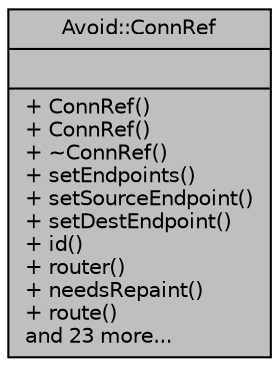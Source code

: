 digraph "Avoid::ConnRef"
{
  edge [fontname="Helvetica",fontsize="10",labelfontname="Helvetica",labelfontsize="10"];
  node [fontname="Helvetica",fontsize="10",shape=record];
  Node1 [label="{Avoid::ConnRef\n||+ ConnRef()\l+ ConnRef()\l+ ~ConnRef()\l+ setEndpoints()\l+ setSourceEndpoint()\l+ setDestEndpoint()\l+ id()\l+ router()\l+ needsRepaint()\l+ route()\land 23 more...\l}",height=0.2,width=0.4,color="black", fillcolor="grey75", style="filled" fontcolor="black"];
}

